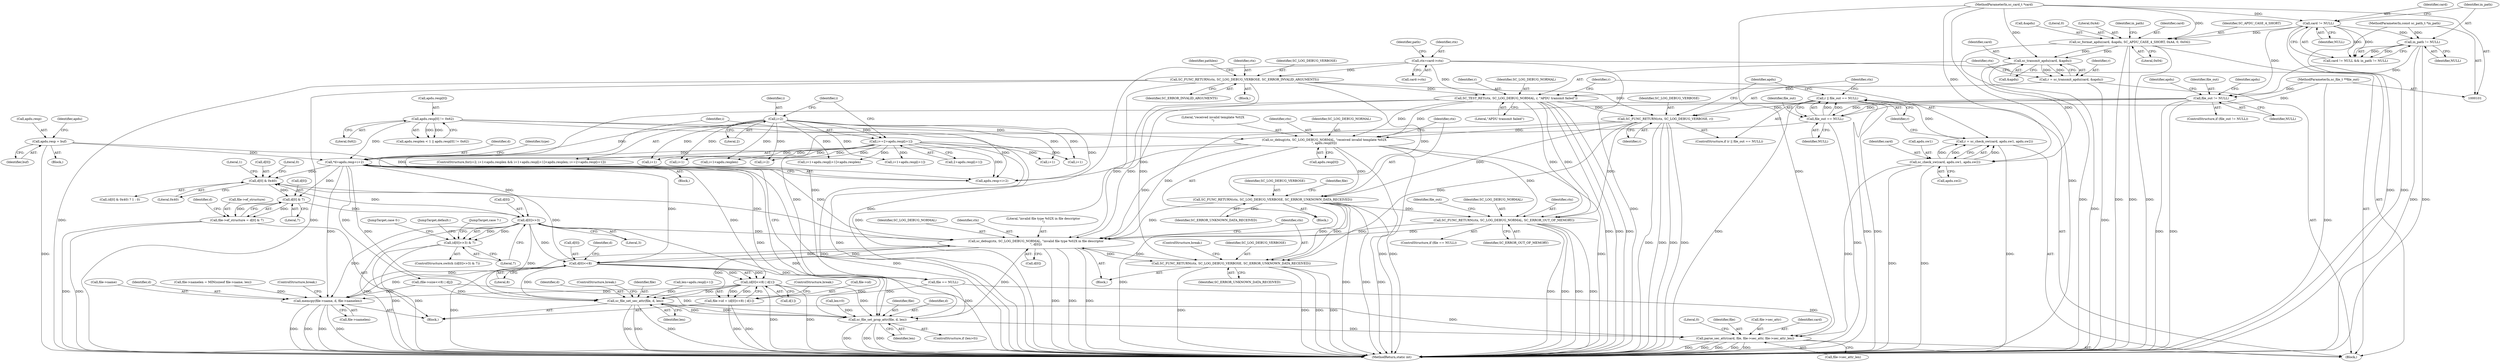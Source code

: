 digraph "0_OpenSC_360e95d45ac4123255a4c796db96337f332160ad#diff-d643a0fa169471dbf2912f4866dc49c5_3@pointer" {
"1000489" [label="(Call,d[0] & 0x40)"];
"1000507" [label="(Call,d[0]>>3)"];
"1000441" [label="(Call,*d=apdu.resp+i+2)"];
"1000259" [label="(Call,apdu.resp = buf)"];
"1000348" [label="(Call,sc_debug(ctx, SC_LOG_DEBUG_NORMAL, \"received invalid template %02X\n\", apdu.resp[0]))"];
"1000308" [label="(Call,SC_TEST_RET(ctx, SC_LOG_DEBUG_NORMAL, r, \"APDU transmit failed\"))"];
"1000129" [label="(Call,ctx=card->ctx)"];
"1000226" [label="(Call,SC_FUNC_RETURN(ctx, SC_LOG_DEBUG_VERBOSE, SC_ERROR_INVALID_ARGUMENTS))"];
"1000302" [label="(Call,r = sc_transmit_apdu(card, &apdu))"];
"1000304" [label="(Call,sc_transmit_apdu(card, &apdu))"];
"1000147" [label="(Call,sc_format_apdu(card, &apdu, SC_APDU_CASE_4_SHORT, 0xA4, 0, 0x04))"];
"1000123" [label="(Call,card != NULL)"];
"1000102" [label="(MethodParameterIn,sc_card_t *card)"];
"1000329" [label="(Call,SC_FUNC_RETURN(ctx, SC_LOG_DEBUG_VERBOSE, r))"];
"1000324" [label="(Call,r || file_out == NULL)"];
"1000313" [label="(Call,r = sc_check_sw(card, apdu.sw1, apdu.sw2))"];
"1000315" [label="(Call,sc_check_sw(card, apdu.sw1, apdu.sw2))"];
"1000326" [label="(Call,file_out == NULL)"];
"1000255" [label="(Call,file_out != NULL)"];
"1000104" [label="(MethodParameterIn,sc_file_t **file_out)"];
"1000126" [label="(Call,in_path != NULL)"];
"1000103" [label="(MethodParameterIn,const sc_path_t *in_path)"];
"1000340" [label="(Call,apdu.resp[0] != 0x62)"];
"1000383" [label="(Call,i=2)"];
"1000409" [label="(Call,i+=2+apdu.resp[i+1])"];
"1000500" [label="(Call,d[0] & 7)"];
"1000489" [label="(Call,d[0] & 0x40)"];
"1000529" [label="(Call,sc_debug(ctx, SC_LOG_DEBUG_NORMAL, \"invalid file type %02X in file descriptor\n\", d[0]))"];
"1000368" [label="(Call,SC_FUNC_RETURN(ctx, SC_LOG_DEBUG_NORMAL, SC_ERROR_OUT_OF_MEMORY))"];
"1000357" [label="(Call,SC_FUNC_RETURN(ctx, SC_LOG_DEBUG_VERBOSE, SC_ERROR_UNKNOWN_DATA_RECEIVED))"];
"1000536" [label="(Call,SC_FUNC_RETURN(ctx, SC_LOG_DEBUG_VERBOSE, SC_ERROR_UNKNOWN_DATA_RECEIVED))"];
"1000547" [label="(Call,d[0]<<8)"];
"1000496" [label="(Call,file->ef_structure = d[0] & 7)"];
"1000506" [label="(Call,(d[0]>>3) & 7)"];
"1000546" [label="(Call,(d[0]<<8) | d[1])"];
"1000542" [label="(Call,file->id = (d[0]<<8) | d[1])"];
"1000567" [label="(Call,memcpy(file->name, d, file->namelen))"];
"1000577" [label="(Call,sc_file_set_sec_attr(file, d, len))"];
"1000587" [label="(Call,sc_file_set_prop_attr(file, d, len))"];
"1000596" [label="(Call,parse_sec_attr(card, file, file->sec_attr, file->sec_attr_len))"];
"1000227" [label="(Identifier,ctx)"];
"1000124" [label="(Identifier,card)"];
"1000385" [label="(Literal,2)"];
"1000388" [label="(Call,i+1)"];
"1000226" [label="(Call,SC_FUNC_RETURN(ctx, SC_LOG_DEBUG_VERBOSE, SC_ERROR_INVALID_ARGUMENTS))"];
"1000359" [label="(Identifier,SC_LOG_DEBUG_VERBOSE)"];
"1000443" [label="(Call,apdu.resp+i+2)"];
"1000279" [label="(Identifier,apdu)"];
"1000420" [label="(Block,)"];
"1000507" [label="(Call,d[0]>>3)"];
"1000597" [label="(Identifier,card)"];
"1000536" [label="(Call,SC_FUNC_RETURN(ctx, SC_LOG_DEBUG_VERBOSE, SC_ERROR_UNKNOWN_DATA_RECEIVED))"];
"1000552" [label="(Call,d[1])"];
"1000257" [label="(Identifier,NULL)"];
"1000357" [label="(Call,SC_FUNC_RETURN(ctx, SC_LOG_DEBUG_VERBOSE, SC_ERROR_UNKNOWN_DATA_RECEIVED))"];
"1000567" [label="(Call,memcpy(file->name, d, file->namelen))"];
"1000417" [label="(Call,i+1)"];
"1000129" [label="(Call,ctx=card->ctx)"];
"1000369" [label="(Identifier,ctx)"];
"1000442" [label="(Identifier,d)"];
"1000547" [label="(Call,d[0]<<8)"];
"1000127" [label="(Identifier,in_path)"];
"1000364" [label="(ControlStructure,if (file == NULL))"];
"1000302" [label="(Call,r = sc_transmit_apdu(card, &apdu))"];
"1000548" [label="(Call,d[0])"];
"1000135" [label="(Identifier,path)"];
"1000332" [label="(Identifier,r)"];
"1000473" [label="(Call,(file->size<<8) | d[j])"];
"1000260" [label="(Call,apdu.resp)"];
"1000553" [label="(Identifier,d)"];
"1000371" [label="(Identifier,SC_ERROR_OUT_OF_MEMORY)"];
"1000497" [label="(Call,file->ef_structure)"];
"1000362" [label="(Identifier,file)"];
"1000312" [label="(Literal,\"APDU transmit failed\")"];
"1000325" [label="(Identifier,r)"];
"1000308" [label="(Call,SC_TEST_RET(ctx, SC_LOG_DEBUG_NORMAL, r, \"APDU transmit failed\"))"];
"1000506" [label="(Call,(d[0]>>3) & 7)"];
"1000131" [label="(Call,card->ctx)"];
"1000316" [label="(Identifier,card)"];
"1000423" [label="(Call,len=apdu.resp[i+1])"];
"1000258" [label="(Block,)"];
"1000596" [label="(Call,parse_sec_attr(card, file, file->sec_attr, file->sec_attr_len))"];
"1000330" [label="(Identifier,ctx)"];
"1000496" [label="(Call,file->ef_structure = d[0] & 7)"];
"1000329" [label="(Call,SC_FUNC_RETURN(ctx, SC_LOG_DEBUG_VERBOSE, r))"];
"1000542" [label="(Call,file->id = (d[0]<<8) | d[1])"];
"1000324" [label="(Call,r || file_out == NULL)"];
"1000123" [label="(Call,card != NULL)"];
"1000568" [label="(Call,file->name)"];
"1000152" [label="(Literal,0xA4)"];
"1000513" [label="(Block,)"];
"1000429" [label="(Call,i+1)"];
"1000159" [label="(Block,)"];
"1000261" [label="(Identifier,apdu)"];
"1000537" [label="(Identifier,ctx)"];
"1000105" [label="(Block,)"];
"1000505" [label="(ControlStructure,switch ((d[0]>>3) & 7))"];
"1000327" [label="(Identifier,file_out)"];
"1000157" [label="(Identifier,in_path)"];
"1000341" [label="(Call,apdu.resp[0])"];
"1000410" [label="(Identifier,i)"];
"1000500" [label="(Call,d[0] & 7)"];
"1000229" [label="(Identifier,SC_ERROR_INVALID_ARGUMENTS)"];
"1000588" [label="(Identifier,file)"];
"1000259" [label="(Call,apdu.resp = buf)"];
"1000577" [label="(Call,sc_file_set_sec_attr(file, d, len))"];
"1000571" [label="(Identifier,d)"];
"1000555" [label="(ControlStructure,break;)"];
"1000382" [label="(ControlStructure,for(i=2; i+1<apdu.resplen && i+1+apdu.resp[i+1]<apdu.resplen; i+=2+apdu.resp[i+1]))"];
"1000384" [label="(Identifier,i)"];
"1000579" [label="(Identifier,d)"];
"1000387" [label="(Call,i+1<apdu.resplen)"];
"1000306" [label="(Call,&apdu)"];
"1000352" [label="(Call,apdu.resp[0])"];
"1000323" [label="(ControlStructure,if (r || file_out == NULL))"];
"1000326" [label="(Call,file_out == NULL)"];
"1000148" [label="(Identifier,card)"];
"1000228" [label="(Identifier,SC_LOG_DEBUG_VERBOSE)"];
"1000102" [label="(MethodParameterIn,sc_card_t *card)"];
"1000153" [label="(Literal,0)"];
"1000530" [label="(Identifier,ctx)"];
"1000350" [label="(Identifier,SC_LOG_DEBUG_NORMAL)"];
"1000303" [label="(Identifier,r)"];
"1000232" [label="(Identifier,pathlen)"];
"1000511" [label="(Literal,3)"];
"1000154" [label="(Literal,0x04)"];
"1000543" [label="(Call,file->id)"];
"1000334" [label="(Call,apdu.resplen < 1 || apdu.resp[0] != 0x62)"];
"1000305" [label="(Identifier,card)"];
"1000451" [label="(Identifier,type)"];
"1000104" [label="(MethodParameterIn,sc_file_t **file_out)"];
"1000540" [label="(ControlStructure,break;)"];
"1000151" [label="(Identifier,SC_APDU_CASE_4_SHORT)"];
"1000263" [label="(Identifier,buf)"];
"1000493" [label="(Literal,0x40)"];
"1000532" [label="(Literal,\"invalid file type %02X in file descriptor\n\")"];
"1000452" [label="(Block,)"];
"1000409" [label="(Call,i+=2+apdu.resp[i+1])"];
"1000254" [label="(ControlStructure,if (file_out != NULL))"];
"1000488" [label="(Call,(d[0] & 0x40) ? 1 : 0)"];
"1000411" [label="(Call,2+apdu.resp[i+1])"];
"1000309" [label="(Identifier,ctx)"];
"1000383" [label="(Call,i=2)"];
"1000314" [label="(Identifier,r)"];
"1000583" [label="(ControlStructure,if (len>0))"];
"1000557" [label="(Call,file->namelen = MIN(sizeof file->name, len))"];
"1000337" [label="(Identifier,apdu)"];
"1000447" [label="(Call,i+2)"];
"1000521" [label="(JumpTarget,case 7:)"];
"1000489" [label="(Call,d[0] & 0x40)"];
"1000441" [label="(Call,*d=apdu.resp+i+2)"];
"1000266" [label="(Identifier,apdu)"];
"1000315" [label="(Call,sc_check_sw(card, apdu.sw1, apdu.sw2))"];
"1000531" [label="(Identifier,SC_LOG_DEBUG_NORMAL)"];
"1000606" [label="(Literal,0)"];
"1000126" [label="(Call,in_path != NULL)"];
"1000587" [label="(Call,sc_file_set_prop_attr(file, d, len))"];
"1000374" [label="(Identifier,file_out)"];
"1000546" [label="(Call,(d[0]<<8) | d[1])"];
"1000351" [label="(Literal,\"received invalid template %02X\n\")"];
"1000494" [label="(Literal,1)"];
"1000490" [label="(Call,d[0])"];
"1000346" [label="(Literal,0x62)"];
"1000607" [label="(MethodReturn,static int)"];
"1000349" [label="(Identifier,ctx)"];
"1000149" [label="(Call,&apdu)"];
"1000539" [label="(Identifier,SC_ERROR_UNKNOWN_DATA_RECEIVED)"];
"1000538" [label="(Identifier,SC_LOG_DEBUG_VERBOSE)"];
"1000304" [label="(Call,sc_transmit_apdu(card, &apdu))"];
"1000365" [label="(Call,file == NULL)"];
"1000122" [label="(Call,card != NULL && in_path != NULL)"];
"1000495" [label="(Literal,0)"];
"1000572" [label="(Call,file->namelen)"];
"1000147" [label="(Call,sc_format_apdu(card, &apdu, SC_APDU_CASE_4_SHORT, 0xA4, 0, 0x04))"];
"1000394" [label="(Call,i+1+apdu.resp[i+1]<apdu.resplen)"];
"1000602" [label="(Call,file->sec_attr_len)"];
"1000590" [label="(Identifier,len)"];
"1000512" [label="(Literal,7)"];
"1000347" [label="(Block,)"];
"1000320" [label="(Call,apdu.sw2)"];
"1000255" [label="(Call,file_out != NULL)"];
"1000529" [label="(Call,sc_debug(ctx, SC_LOG_DEBUG_NORMAL, \"invalid file type %02X in file descriptor\n\", d[0]))"];
"1000580" [label="(Identifier,len)"];
"1000575" [label="(ControlStructure,break;)"];
"1000598" [label="(Identifier,file)"];
"1000128" [label="(Identifier,NULL)"];
"1000599" [label="(Call,file->sec_attr)"];
"1000348" [label="(Call,sc_debug(ctx, SC_LOG_DEBUG_NORMAL, \"received invalid template %02X\n\", apdu.resp[0]))"];
"1000589" [label="(Identifier,d)"];
"1000584" [label="(Call,len>0)"];
"1000313" [label="(Call,r = sc_check_sw(card, apdu.sw1, apdu.sw2))"];
"1000389" [label="(Identifier,i)"];
"1000368" [label="(Call,SC_FUNC_RETURN(ctx, SC_LOG_DEBUG_NORMAL, SC_ERROR_OUT_OF_MEMORY))"];
"1000509" [label="(Identifier,d)"];
"1000581" [label="(ControlStructure,break;)"];
"1000125" [label="(Identifier,NULL)"];
"1000514" [label="(JumpTarget,case 0:)"];
"1000578" [label="(Identifier,file)"];
"1000508" [label="(Call,d[0])"];
"1000256" [label="(Identifier,file_out)"];
"1000311" [label="(Identifier,r)"];
"1000395" [label="(Call,i+1+apdu.resp[i+1])"];
"1000130" [label="(Identifier,ctx)"];
"1000501" [label="(Call,d[0])"];
"1000328" [label="(Identifier,NULL)"];
"1000370" [label="(Identifier,SC_LOG_DEBUG_NORMAL)"];
"1000103" [label="(MethodParameterIn,const sc_path_t *in_path)"];
"1000528" [label="(JumpTarget,default:)"];
"1000358" [label="(Identifier,ctx)"];
"1000331" [label="(Identifier,SC_LOG_DEBUG_VERBOSE)"];
"1000551" [label="(Literal,8)"];
"1000340" [label="(Call,apdu.resp[0] != 0x62)"];
"1000504" [label="(Literal,7)"];
"1000317" [label="(Call,apdu.sw1)"];
"1000360" [label="(Identifier,SC_ERROR_UNKNOWN_DATA_RECEIVED)"];
"1000403" [label="(Call,i+1)"];
"1000310" [label="(Identifier,SC_LOG_DEBUG_NORMAL)"];
"1000533" [label="(Call,d[0])"];
"1000489" -> "1000488"  [label="AST: "];
"1000489" -> "1000493"  [label="CFG: "];
"1000490" -> "1000489"  [label="AST: "];
"1000493" -> "1000489"  [label="AST: "];
"1000494" -> "1000489"  [label="CFG: "];
"1000495" -> "1000489"  [label="CFG: "];
"1000507" -> "1000489"  [label="DDG: "];
"1000529" -> "1000489"  [label="DDG: "];
"1000441" -> "1000489"  [label="DDG: "];
"1000547" -> "1000489"  [label="DDG: "];
"1000489" -> "1000500"  [label="DDG: "];
"1000507" -> "1000506"  [label="AST: "];
"1000507" -> "1000511"  [label="CFG: "];
"1000508" -> "1000507"  [label="AST: "];
"1000511" -> "1000507"  [label="AST: "];
"1000512" -> "1000507"  [label="CFG: "];
"1000507" -> "1000607"  [label="DDG: "];
"1000507" -> "1000506"  [label="DDG: "];
"1000507" -> "1000506"  [label="DDG: "];
"1000441" -> "1000507"  [label="DDG: "];
"1000500" -> "1000507"  [label="DDG: "];
"1000507" -> "1000529"  [label="DDG: "];
"1000507" -> "1000547"  [label="DDG: "];
"1000507" -> "1000567"  [label="DDG: "];
"1000507" -> "1000577"  [label="DDG: "];
"1000507" -> "1000587"  [label="DDG: "];
"1000441" -> "1000420"  [label="AST: "];
"1000441" -> "1000443"  [label="CFG: "];
"1000442" -> "1000441"  [label="AST: "];
"1000443" -> "1000441"  [label="AST: "];
"1000451" -> "1000441"  [label="CFG: "];
"1000441" -> "1000607"  [label="DDG: "];
"1000441" -> "1000607"  [label="DDG: "];
"1000259" -> "1000441"  [label="DDG: "];
"1000348" -> "1000441"  [label="DDG: "];
"1000340" -> "1000441"  [label="DDG: "];
"1000383" -> "1000441"  [label="DDG: "];
"1000409" -> "1000441"  [label="DDG: "];
"1000441" -> "1000473"  [label="DDG: "];
"1000441" -> "1000500"  [label="DDG: "];
"1000441" -> "1000529"  [label="DDG: "];
"1000441" -> "1000547"  [label="DDG: "];
"1000441" -> "1000546"  [label="DDG: "];
"1000441" -> "1000567"  [label="DDG: "];
"1000441" -> "1000577"  [label="DDG: "];
"1000441" -> "1000587"  [label="DDG: "];
"1000259" -> "1000258"  [label="AST: "];
"1000259" -> "1000263"  [label="CFG: "];
"1000260" -> "1000259"  [label="AST: "];
"1000263" -> "1000259"  [label="AST: "];
"1000266" -> "1000259"  [label="CFG: "];
"1000259" -> "1000607"  [label="DDG: "];
"1000259" -> "1000443"  [label="DDG: "];
"1000348" -> "1000347"  [label="AST: "];
"1000348" -> "1000352"  [label="CFG: "];
"1000349" -> "1000348"  [label="AST: "];
"1000350" -> "1000348"  [label="AST: "];
"1000351" -> "1000348"  [label="AST: "];
"1000352" -> "1000348"  [label="AST: "];
"1000358" -> "1000348"  [label="CFG: "];
"1000348" -> "1000607"  [label="DDG: "];
"1000348" -> "1000607"  [label="DDG: "];
"1000348" -> "1000607"  [label="DDG: "];
"1000308" -> "1000348"  [label="DDG: "];
"1000308" -> "1000348"  [label="DDG: "];
"1000329" -> "1000348"  [label="DDG: "];
"1000340" -> "1000348"  [label="DDG: "];
"1000348" -> "1000357"  [label="DDG: "];
"1000348" -> "1000368"  [label="DDG: "];
"1000348" -> "1000443"  [label="DDG: "];
"1000348" -> "1000529"  [label="DDG: "];
"1000308" -> "1000105"  [label="AST: "];
"1000308" -> "1000312"  [label="CFG: "];
"1000309" -> "1000308"  [label="AST: "];
"1000310" -> "1000308"  [label="AST: "];
"1000311" -> "1000308"  [label="AST: "];
"1000312" -> "1000308"  [label="AST: "];
"1000314" -> "1000308"  [label="CFG: "];
"1000308" -> "1000607"  [label="DDG: "];
"1000308" -> "1000607"  [label="DDG: "];
"1000308" -> "1000607"  [label="DDG: "];
"1000129" -> "1000308"  [label="DDG: "];
"1000226" -> "1000308"  [label="DDG: "];
"1000302" -> "1000308"  [label="DDG: "];
"1000308" -> "1000329"  [label="DDG: "];
"1000308" -> "1000368"  [label="DDG: "];
"1000308" -> "1000368"  [label="DDG: "];
"1000308" -> "1000529"  [label="DDG: "];
"1000308" -> "1000529"  [label="DDG: "];
"1000129" -> "1000105"  [label="AST: "];
"1000129" -> "1000131"  [label="CFG: "];
"1000130" -> "1000129"  [label="AST: "];
"1000131" -> "1000129"  [label="AST: "];
"1000135" -> "1000129"  [label="CFG: "];
"1000129" -> "1000607"  [label="DDG: "];
"1000129" -> "1000607"  [label="DDG: "];
"1000129" -> "1000226"  [label="DDG: "];
"1000226" -> "1000159"  [label="AST: "];
"1000226" -> "1000229"  [label="CFG: "];
"1000227" -> "1000226"  [label="AST: "];
"1000228" -> "1000226"  [label="AST: "];
"1000229" -> "1000226"  [label="AST: "];
"1000232" -> "1000226"  [label="CFG: "];
"1000226" -> "1000607"  [label="DDG: "];
"1000226" -> "1000607"  [label="DDG: "];
"1000226" -> "1000607"  [label="DDG: "];
"1000226" -> "1000329"  [label="DDG: "];
"1000226" -> "1000357"  [label="DDG: "];
"1000226" -> "1000536"  [label="DDG: "];
"1000302" -> "1000105"  [label="AST: "];
"1000302" -> "1000304"  [label="CFG: "];
"1000303" -> "1000302"  [label="AST: "];
"1000304" -> "1000302"  [label="AST: "];
"1000309" -> "1000302"  [label="CFG: "];
"1000302" -> "1000607"  [label="DDG: "];
"1000304" -> "1000302"  [label="DDG: "];
"1000304" -> "1000302"  [label="DDG: "];
"1000304" -> "1000306"  [label="CFG: "];
"1000305" -> "1000304"  [label="AST: "];
"1000306" -> "1000304"  [label="AST: "];
"1000304" -> "1000607"  [label="DDG: "];
"1000147" -> "1000304"  [label="DDG: "];
"1000147" -> "1000304"  [label="DDG: "];
"1000102" -> "1000304"  [label="DDG: "];
"1000304" -> "1000315"  [label="DDG: "];
"1000147" -> "1000105"  [label="AST: "];
"1000147" -> "1000154"  [label="CFG: "];
"1000148" -> "1000147"  [label="AST: "];
"1000149" -> "1000147"  [label="AST: "];
"1000151" -> "1000147"  [label="AST: "];
"1000152" -> "1000147"  [label="AST: "];
"1000153" -> "1000147"  [label="AST: "];
"1000154" -> "1000147"  [label="AST: "];
"1000157" -> "1000147"  [label="CFG: "];
"1000147" -> "1000607"  [label="DDG: "];
"1000147" -> "1000607"  [label="DDG: "];
"1000147" -> "1000607"  [label="DDG: "];
"1000147" -> "1000607"  [label="DDG: "];
"1000123" -> "1000147"  [label="DDG: "];
"1000102" -> "1000147"  [label="DDG: "];
"1000123" -> "1000122"  [label="AST: "];
"1000123" -> "1000125"  [label="CFG: "];
"1000124" -> "1000123"  [label="AST: "];
"1000125" -> "1000123"  [label="AST: "];
"1000127" -> "1000123"  [label="CFG: "];
"1000122" -> "1000123"  [label="CFG: "];
"1000123" -> "1000607"  [label="DDG: "];
"1000123" -> "1000122"  [label="DDG: "];
"1000123" -> "1000122"  [label="DDG: "];
"1000102" -> "1000123"  [label="DDG: "];
"1000123" -> "1000126"  [label="DDG: "];
"1000123" -> "1000255"  [label="DDG: "];
"1000102" -> "1000101"  [label="AST: "];
"1000102" -> "1000607"  [label="DDG: "];
"1000102" -> "1000315"  [label="DDG: "];
"1000102" -> "1000596"  [label="DDG: "];
"1000329" -> "1000323"  [label="AST: "];
"1000329" -> "1000332"  [label="CFG: "];
"1000330" -> "1000329"  [label="AST: "];
"1000331" -> "1000329"  [label="AST: "];
"1000332" -> "1000329"  [label="AST: "];
"1000337" -> "1000329"  [label="CFG: "];
"1000329" -> "1000607"  [label="DDG: "];
"1000329" -> "1000607"  [label="DDG: "];
"1000329" -> "1000607"  [label="DDG: "];
"1000329" -> "1000607"  [label="DDG: "];
"1000324" -> "1000329"  [label="DDG: "];
"1000329" -> "1000357"  [label="DDG: "];
"1000329" -> "1000368"  [label="DDG: "];
"1000329" -> "1000529"  [label="DDG: "];
"1000329" -> "1000536"  [label="DDG: "];
"1000324" -> "1000323"  [label="AST: "];
"1000324" -> "1000325"  [label="CFG: "];
"1000324" -> "1000326"  [label="CFG: "];
"1000325" -> "1000324"  [label="AST: "];
"1000326" -> "1000324"  [label="AST: "];
"1000330" -> "1000324"  [label="CFG: "];
"1000337" -> "1000324"  [label="CFG: "];
"1000324" -> "1000607"  [label="DDG: "];
"1000324" -> "1000607"  [label="DDG: "];
"1000324" -> "1000607"  [label="DDG: "];
"1000313" -> "1000324"  [label="DDG: "];
"1000326" -> "1000324"  [label="DDG: "];
"1000326" -> "1000324"  [label="DDG: "];
"1000313" -> "1000105"  [label="AST: "];
"1000313" -> "1000315"  [label="CFG: "];
"1000314" -> "1000313"  [label="AST: "];
"1000315" -> "1000313"  [label="AST: "];
"1000325" -> "1000313"  [label="CFG: "];
"1000313" -> "1000607"  [label="DDG: "];
"1000315" -> "1000313"  [label="DDG: "];
"1000315" -> "1000313"  [label="DDG: "];
"1000315" -> "1000313"  [label="DDG: "];
"1000315" -> "1000320"  [label="CFG: "];
"1000316" -> "1000315"  [label="AST: "];
"1000317" -> "1000315"  [label="AST: "];
"1000320" -> "1000315"  [label="AST: "];
"1000315" -> "1000607"  [label="DDG: "];
"1000315" -> "1000607"  [label="DDG: "];
"1000315" -> "1000596"  [label="DDG: "];
"1000326" -> "1000328"  [label="CFG: "];
"1000327" -> "1000326"  [label="AST: "];
"1000328" -> "1000326"  [label="AST: "];
"1000326" -> "1000607"  [label="DDG: "];
"1000255" -> "1000326"  [label="DDG: "];
"1000255" -> "1000326"  [label="DDG: "];
"1000104" -> "1000326"  [label="DDG: "];
"1000326" -> "1000365"  [label="DDG: "];
"1000255" -> "1000254"  [label="AST: "];
"1000255" -> "1000257"  [label="CFG: "];
"1000256" -> "1000255"  [label="AST: "];
"1000257" -> "1000255"  [label="AST: "];
"1000261" -> "1000255"  [label="CFG: "];
"1000279" -> "1000255"  [label="CFG: "];
"1000255" -> "1000607"  [label="DDG: "];
"1000255" -> "1000607"  [label="DDG: "];
"1000104" -> "1000255"  [label="DDG: "];
"1000126" -> "1000255"  [label="DDG: "];
"1000255" -> "1000365"  [label="DDG: "];
"1000104" -> "1000101"  [label="AST: "];
"1000104" -> "1000607"  [label="DDG: "];
"1000126" -> "1000122"  [label="AST: "];
"1000126" -> "1000128"  [label="CFG: "];
"1000127" -> "1000126"  [label="AST: "];
"1000128" -> "1000126"  [label="AST: "];
"1000122" -> "1000126"  [label="CFG: "];
"1000126" -> "1000607"  [label="DDG: "];
"1000126" -> "1000607"  [label="DDG: "];
"1000126" -> "1000122"  [label="DDG: "];
"1000126" -> "1000122"  [label="DDG: "];
"1000103" -> "1000126"  [label="DDG: "];
"1000103" -> "1000101"  [label="AST: "];
"1000103" -> "1000607"  [label="DDG: "];
"1000340" -> "1000334"  [label="AST: "];
"1000340" -> "1000346"  [label="CFG: "];
"1000341" -> "1000340"  [label="AST: "];
"1000346" -> "1000340"  [label="AST: "];
"1000334" -> "1000340"  [label="CFG: "];
"1000340" -> "1000607"  [label="DDG: "];
"1000340" -> "1000334"  [label="DDG: "];
"1000340" -> "1000334"  [label="DDG: "];
"1000340" -> "1000443"  [label="DDG: "];
"1000383" -> "1000382"  [label="AST: "];
"1000383" -> "1000385"  [label="CFG: "];
"1000384" -> "1000383"  [label="AST: "];
"1000385" -> "1000383"  [label="AST: "];
"1000389" -> "1000383"  [label="CFG: "];
"1000383" -> "1000387"  [label="DDG: "];
"1000383" -> "1000388"  [label="DDG: "];
"1000383" -> "1000394"  [label="DDG: "];
"1000383" -> "1000395"  [label="DDG: "];
"1000383" -> "1000403"  [label="DDG: "];
"1000383" -> "1000409"  [label="DDG: "];
"1000383" -> "1000417"  [label="DDG: "];
"1000383" -> "1000429"  [label="DDG: "];
"1000383" -> "1000443"  [label="DDG: "];
"1000383" -> "1000447"  [label="DDG: "];
"1000409" -> "1000382"  [label="AST: "];
"1000409" -> "1000411"  [label="CFG: "];
"1000410" -> "1000409"  [label="AST: "];
"1000411" -> "1000409"  [label="AST: "];
"1000389" -> "1000409"  [label="CFG: "];
"1000409" -> "1000607"  [label="DDG: "];
"1000409" -> "1000387"  [label="DDG: "];
"1000409" -> "1000388"  [label="DDG: "];
"1000409" -> "1000394"  [label="DDG: "];
"1000409" -> "1000395"  [label="DDG: "];
"1000409" -> "1000403"  [label="DDG: "];
"1000409" -> "1000417"  [label="DDG: "];
"1000409" -> "1000429"  [label="DDG: "];
"1000409" -> "1000443"  [label="DDG: "];
"1000409" -> "1000447"  [label="DDG: "];
"1000500" -> "1000496"  [label="AST: "];
"1000500" -> "1000504"  [label="CFG: "];
"1000501" -> "1000500"  [label="AST: "];
"1000504" -> "1000500"  [label="AST: "];
"1000496" -> "1000500"  [label="CFG: "];
"1000500" -> "1000496"  [label="DDG: "];
"1000500" -> "1000496"  [label="DDG: "];
"1000529" -> "1000513"  [label="AST: "];
"1000529" -> "1000533"  [label="CFG: "];
"1000530" -> "1000529"  [label="AST: "];
"1000531" -> "1000529"  [label="AST: "];
"1000532" -> "1000529"  [label="AST: "];
"1000533" -> "1000529"  [label="AST: "];
"1000537" -> "1000529"  [label="CFG: "];
"1000529" -> "1000607"  [label="DDG: "];
"1000529" -> "1000607"  [label="DDG: "];
"1000529" -> "1000607"  [label="DDG: "];
"1000368" -> "1000529"  [label="DDG: "];
"1000368" -> "1000529"  [label="DDG: "];
"1000357" -> "1000529"  [label="DDG: "];
"1000536" -> "1000529"  [label="DDG: "];
"1000547" -> "1000529"  [label="DDG: "];
"1000529" -> "1000536"  [label="DDG: "];
"1000529" -> "1000547"  [label="DDG: "];
"1000529" -> "1000567"  [label="DDG: "];
"1000529" -> "1000577"  [label="DDG: "];
"1000529" -> "1000587"  [label="DDG: "];
"1000368" -> "1000364"  [label="AST: "];
"1000368" -> "1000371"  [label="CFG: "];
"1000369" -> "1000368"  [label="AST: "];
"1000370" -> "1000368"  [label="AST: "];
"1000371" -> "1000368"  [label="AST: "];
"1000374" -> "1000368"  [label="CFG: "];
"1000368" -> "1000607"  [label="DDG: "];
"1000368" -> "1000607"  [label="DDG: "];
"1000368" -> "1000607"  [label="DDG: "];
"1000368" -> "1000607"  [label="DDG: "];
"1000357" -> "1000368"  [label="DDG: "];
"1000357" -> "1000347"  [label="AST: "];
"1000357" -> "1000360"  [label="CFG: "];
"1000358" -> "1000357"  [label="AST: "];
"1000359" -> "1000357"  [label="AST: "];
"1000360" -> "1000357"  [label="AST: "];
"1000362" -> "1000357"  [label="CFG: "];
"1000357" -> "1000607"  [label="DDG: "];
"1000357" -> "1000607"  [label="DDG: "];
"1000357" -> "1000607"  [label="DDG: "];
"1000357" -> "1000607"  [label="DDG: "];
"1000357" -> "1000536"  [label="DDG: "];
"1000357" -> "1000536"  [label="DDG: "];
"1000536" -> "1000513"  [label="AST: "];
"1000536" -> "1000539"  [label="CFG: "];
"1000537" -> "1000536"  [label="AST: "];
"1000538" -> "1000536"  [label="AST: "];
"1000539" -> "1000536"  [label="AST: "];
"1000540" -> "1000536"  [label="CFG: "];
"1000536" -> "1000607"  [label="DDG: "];
"1000536" -> "1000607"  [label="DDG: "];
"1000536" -> "1000607"  [label="DDG: "];
"1000536" -> "1000607"  [label="DDG: "];
"1000547" -> "1000546"  [label="AST: "];
"1000547" -> "1000551"  [label="CFG: "];
"1000548" -> "1000547"  [label="AST: "];
"1000551" -> "1000547"  [label="AST: "];
"1000553" -> "1000547"  [label="CFG: "];
"1000547" -> "1000607"  [label="DDG: "];
"1000547" -> "1000546"  [label="DDG: "];
"1000547" -> "1000546"  [label="DDG: "];
"1000547" -> "1000567"  [label="DDG: "];
"1000547" -> "1000577"  [label="DDG: "];
"1000547" -> "1000587"  [label="DDG: "];
"1000496" -> "1000452"  [label="AST: "];
"1000497" -> "1000496"  [label="AST: "];
"1000509" -> "1000496"  [label="CFG: "];
"1000496" -> "1000607"  [label="DDG: "];
"1000496" -> "1000607"  [label="DDG: "];
"1000506" -> "1000505"  [label="AST: "];
"1000506" -> "1000512"  [label="CFG: "];
"1000512" -> "1000506"  [label="AST: "];
"1000514" -> "1000506"  [label="CFG: "];
"1000521" -> "1000506"  [label="CFG: "];
"1000528" -> "1000506"  [label="CFG: "];
"1000506" -> "1000607"  [label="DDG: "];
"1000506" -> "1000607"  [label="DDG: "];
"1000546" -> "1000542"  [label="AST: "];
"1000546" -> "1000552"  [label="CFG: "];
"1000552" -> "1000546"  [label="AST: "];
"1000542" -> "1000546"  [label="CFG: "];
"1000546" -> "1000607"  [label="DDG: "];
"1000546" -> "1000607"  [label="DDG: "];
"1000546" -> "1000542"  [label="DDG: "];
"1000546" -> "1000542"  [label="DDG: "];
"1000546" -> "1000567"  [label="DDG: "];
"1000546" -> "1000577"  [label="DDG: "];
"1000546" -> "1000587"  [label="DDG: "];
"1000542" -> "1000452"  [label="AST: "];
"1000543" -> "1000542"  [label="AST: "];
"1000555" -> "1000542"  [label="CFG: "];
"1000542" -> "1000607"  [label="DDG: "];
"1000542" -> "1000607"  [label="DDG: "];
"1000567" -> "1000452"  [label="AST: "];
"1000567" -> "1000572"  [label="CFG: "];
"1000568" -> "1000567"  [label="AST: "];
"1000571" -> "1000567"  [label="AST: "];
"1000572" -> "1000567"  [label="AST: "];
"1000575" -> "1000567"  [label="CFG: "];
"1000567" -> "1000607"  [label="DDG: "];
"1000567" -> "1000607"  [label="DDG: "];
"1000567" -> "1000607"  [label="DDG: "];
"1000567" -> "1000607"  [label="DDG: "];
"1000473" -> "1000567"  [label="DDG: "];
"1000557" -> "1000567"  [label="DDG: "];
"1000577" -> "1000452"  [label="AST: "];
"1000577" -> "1000580"  [label="CFG: "];
"1000578" -> "1000577"  [label="AST: "];
"1000579" -> "1000577"  [label="AST: "];
"1000580" -> "1000577"  [label="AST: "];
"1000581" -> "1000577"  [label="CFG: "];
"1000577" -> "1000607"  [label="DDG: "];
"1000577" -> "1000607"  [label="DDG: "];
"1000577" -> "1000607"  [label="DDG: "];
"1000587" -> "1000577"  [label="DDG: "];
"1000365" -> "1000577"  [label="DDG: "];
"1000473" -> "1000577"  [label="DDG: "];
"1000423" -> "1000577"  [label="DDG: "];
"1000577" -> "1000587"  [label="DDG: "];
"1000577" -> "1000596"  [label="DDG: "];
"1000587" -> "1000583"  [label="AST: "];
"1000587" -> "1000590"  [label="CFG: "];
"1000588" -> "1000587"  [label="AST: "];
"1000589" -> "1000587"  [label="AST: "];
"1000590" -> "1000587"  [label="AST: "];
"1000410" -> "1000587"  [label="CFG: "];
"1000587" -> "1000607"  [label="DDG: "];
"1000587" -> "1000607"  [label="DDG: "];
"1000587" -> "1000607"  [label="DDG: "];
"1000365" -> "1000587"  [label="DDG: "];
"1000473" -> "1000587"  [label="DDG: "];
"1000584" -> "1000587"  [label="DDG: "];
"1000587" -> "1000596"  [label="DDG: "];
"1000596" -> "1000105"  [label="AST: "];
"1000596" -> "1000602"  [label="CFG: "];
"1000597" -> "1000596"  [label="AST: "];
"1000598" -> "1000596"  [label="AST: "];
"1000599" -> "1000596"  [label="AST: "];
"1000602" -> "1000596"  [label="AST: "];
"1000606" -> "1000596"  [label="CFG: "];
"1000596" -> "1000607"  [label="DDG: "];
"1000596" -> "1000607"  [label="DDG: "];
"1000596" -> "1000607"  [label="DDG: "];
"1000596" -> "1000607"  [label="DDG: "];
"1000596" -> "1000607"  [label="DDG: "];
"1000365" -> "1000596"  [label="DDG: "];
}
